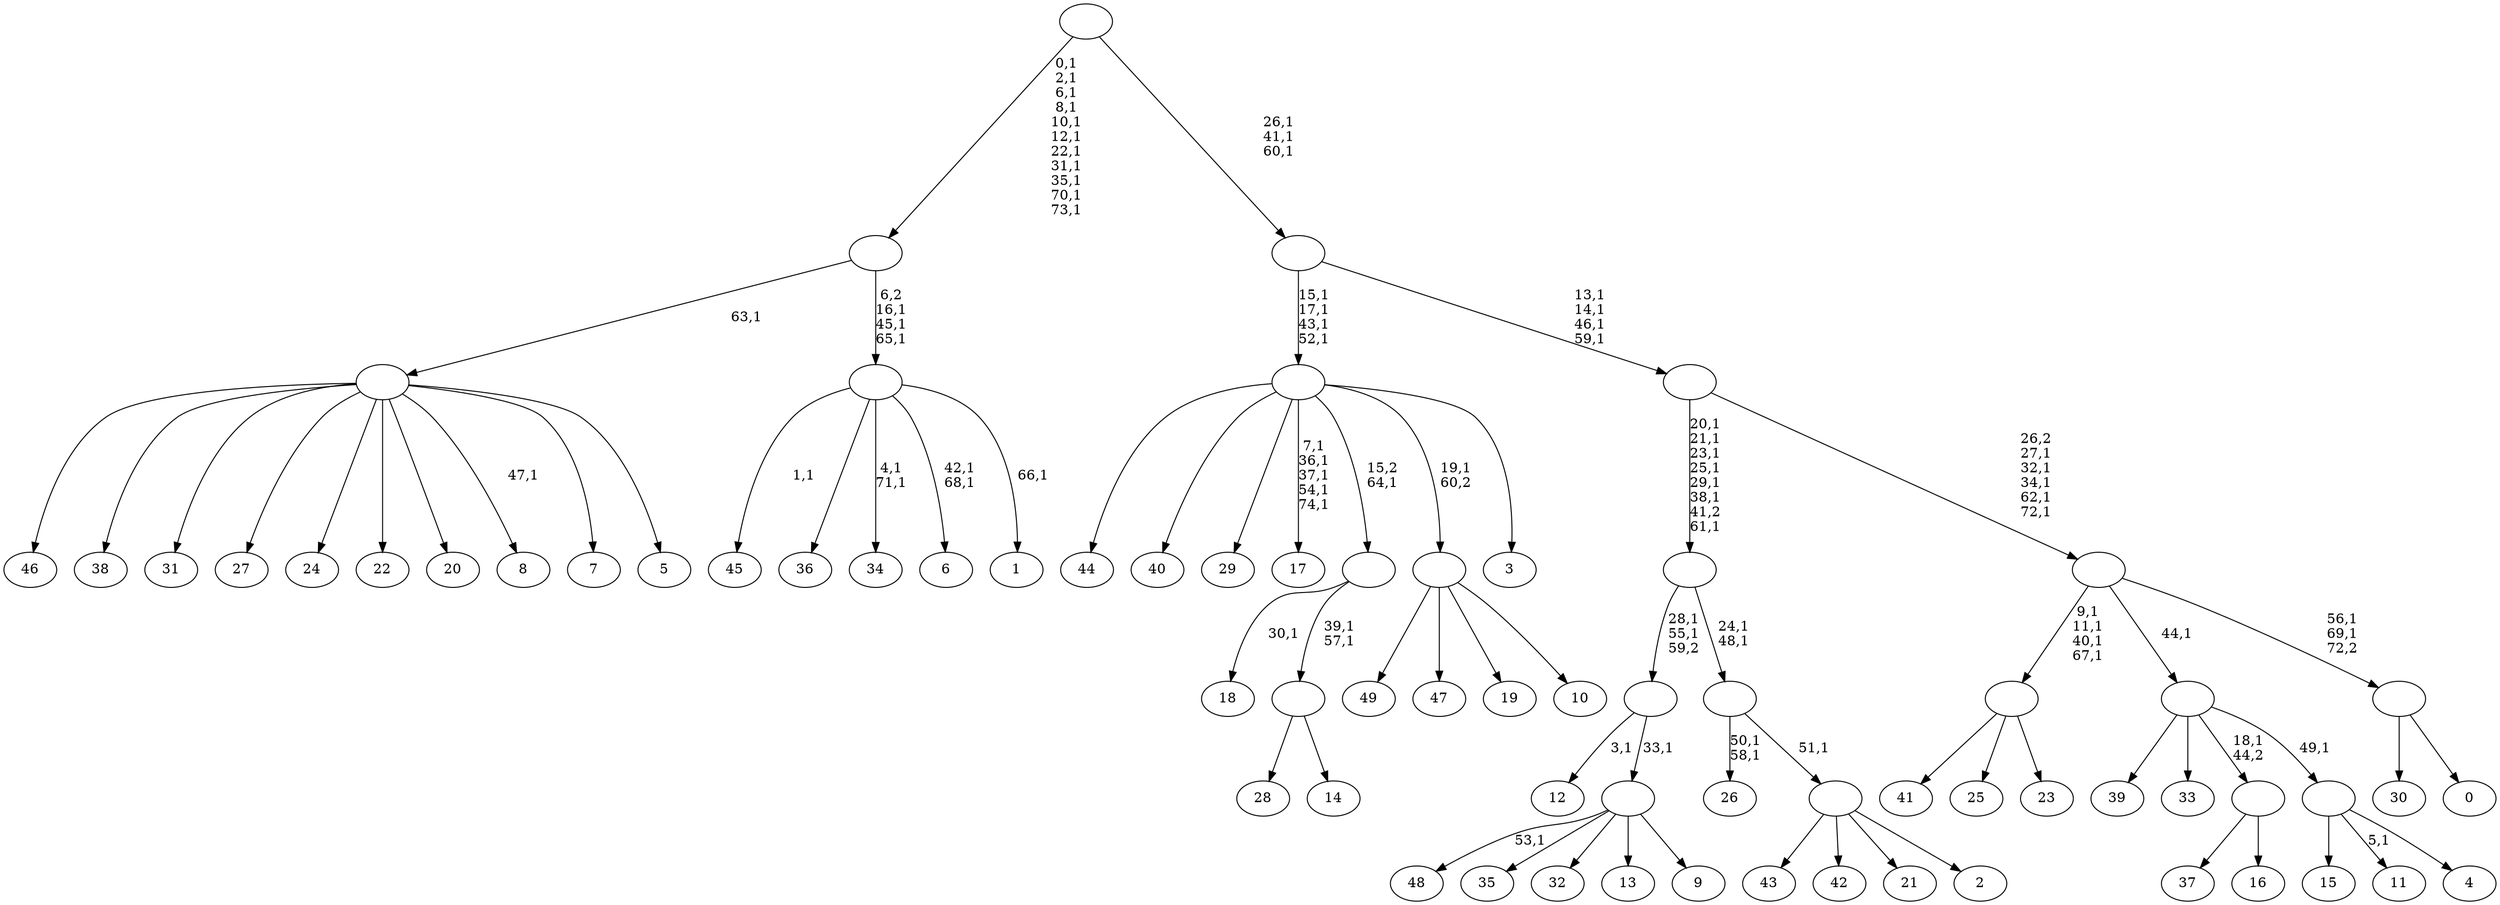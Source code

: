 digraph T {
	125 [label="49"]
	124 [label="48"]
	122 [label="47"]
	121 [label="46"]
	120 [label="45"]
	118 [label="44"]
	117 [label="43"]
	116 [label="42"]
	115 [label="41"]
	114 [label="40"]
	113 [label="39"]
	112 [label="38"]
	111 [label="37"]
	110 [label="36"]
	109 [label="35"]
	108 [label="34"]
	105 [label="33"]
	104 [label="32"]
	103 [label="31"]
	102 [label="30"]
	101 [label="29"]
	100 [label="28"]
	99 [label="27"]
	98 [label="26"]
	95 [label="25"]
	94 [label="24"]
	93 [label="23"]
	92 [label=""]
	88 [label="22"]
	87 [label="21"]
	86 [label="20"]
	85 [label="19"]
	84 [label="18"]
	82 [label="17"]
	76 [label="16"]
	75 [label=""]
	74 [label="15"]
	73 [label="14"]
	72 [label=""]
	70 [label=""]
	69 [label="13"]
	68 [label="12"]
	66 [label="11"]
	64 [label="10"]
	63 [label=""]
	62 [label="9"]
	61 [label=""]
	60 [label=""]
	58 [label="8"]
	56 [label="7"]
	55 [label="6"]
	52 [label="5"]
	51 [label=""]
	50 [label="4"]
	49 [label=""]
	48 [label=""]
	47 [label="3"]
	46 [label=""]
	42 [label="2"]
	41 [label=""]
	40 [label=""]
	38 [label=""]
	31 [label="1"]
	29 [label=""]
	26 [label=""]
	15 [label="0"]
	14 [label=""]
	12 [label=""]
	7 [label=""]
	3 [label=""]
	0 [label=""]
	92 -> 115 [label=""]
	92 -> 95 [label=""]
	92 -> 93 [label=""]
	75 -> 111 [label=""]
	75 -> 76 [label=""]
	72 -> 100 [label=""]
	72 -> 73 [label=""]
	70 -> 72 [label="39,1\n57,1"]
	70 -> 84 [label="30,1"]
	63 -> 125 [label=""]
	63 -> 122 [label=""]
	63 -> 85 [label=""]
	63 -> 64 [label=""]
	61 -> 124 [label="53,1"]
	61 -> 109 [label=""]
	61 -> 104 [label=""]
	61 -> 69 [label=""]
	61 -> 62 [label=""]
	60 -> 68 [label="3,1"]
	60 -> 61 [label="33,1"]
	51 -> 58 [label="47,1"]
	51 -> 121 [label=""]
	51 -> 112 [label=""]
	51 -> 103 [label=""]
	51 -> 99 [label=""]
	51 -> 94 [label=""]
	51 -> 88 [label=""]
	51 -> 86 [label=""]
	51 -> 56 [label=""]
	51 -> 52 [label=""]
	49 -> 66 [label="5,1"]
	49 -> 74 [label=""]
	49 -> 50 [label=""]
	48 -> 113 [label=""]
	48 -> 105 [label=""]
	48 -> 75 [label="18,1\n44,2"]
	48 -> 49 [label="49,1"]
	46 -> 82 [label="7,1\n36,1\n37,1\n54,1\n74,1"]
	46 -> 118 [label=""]
	46 -> 114 [label=""]
	46 -> 101 [label=""]
	46 -> 70 [label="15,2\n64,1"]
	46 -> 63 [label="19,1\n60,2"]
	46 -> 47 [label=""]
	41 -> 117 [label=""]
	41 -> 116 [label=""]
	41 -> 87 [label=""]
	41 -> 42 [label=""]
	40 -> 98 [label="50,1\n58,1"]
	40 -> 41 [label="51,1"]
	38 -> 40 [label="24,1\n48,1"]
	38 -> 60 [label="28,1\n55,1\n59,2"]
	29 -> 31 [label="66,1"]
	29 -> 55 [label="42,1\n68,1"]
	29 -> 108 [label="4,1\n71,1"]
	29 -> 120 [label="1,1"]
	29 -> 110 [label=""]
	26 -> 29 [label="6,2\n16,1\n45,1\n65,1"]
	26 -> 51 [label="63,1"]
	14 -> 102 [label=""]
	14 -> 15 [label=""]
	12 -> 14 [label="56,1\n69,1\n72,2"]
	12 -> 92 [label="9,1\n11,1\n40,1\n67,1"]
	12 -> 48 [label="44,1"]
	7 -> 12 [label="26,2\n27,1\n32,1\n34,1\n62,1\n72,1"]
	7 -> 38 [label="20,1\n21,1\n23,1\n25,1\n29,1\n38,1\n41,2\n61,1"]
	3 -> 7 [label="13,1\n14,1\n46,1\n59,1"]
	3 -> 46 [label="15,1\n17,1\n43,1\n52,1"]
	0 -> 3 [label="26,1\n41,1\n60,1"]
	0 -> 26 [label="0,1\n2,1\n6,1\n8,1\n10,1\n12,1\n22,1\n31,1\n35,1\n70,1\n73,1"]
}

